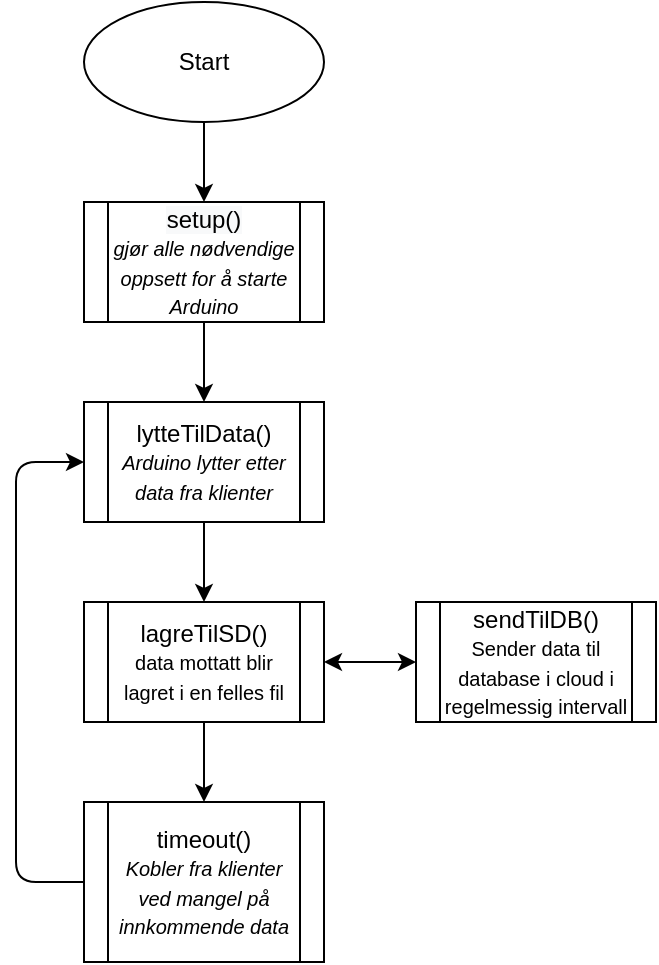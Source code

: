 <mxfile version="14.6.13" type="github">
  <diagram id="s1FAd_AgfW52bGK2yp9e" name="Page-1">
    <mxGraphModel dx="780" dy="1122" grid="1" gridSize="10" guides="1" tooltips="1" connect="1" arrows="1" fold="1" page="1" pageScale="1" pageWidth="827" pageHeight="1169" math="0" shadow="0">
      <root>
        <mxCell id="0" />
        <mxCell id="1" parent="0" />
        <mxCell id="KXGbyRWlH0LsL0UsSs6D-1" value="Start" style="ellipse;whiteSpace=wrap;html=1;" parent="1" vertex="1">
          <mxGeometry x="354" y="60" width="120" height="60" as="geometry" />
        </mxCell>
        <mxCell id="zzjIF3lNwweGvg3sCjhe-6" value="lagreTilSD()&lt;br style=&quot;font-size: 10px&quot;&gt;&lt;font size=&quot;1&quot;&gt;data mottatt blir lagret i en felles fil&lt;br&gt;&lt;/font&gt;" style="shape=process;whiteSpace=wrap;html=1;backgroundOutline=1;" parent="1" vertex="1">
          <mxGeometry x="354" y="360" width="120" height="60" as="geometry" />
        </mxCell>
        <mxCell id="mQ8JqH_8Vb1i8sTAiL1r-1" value="sendTilDB()&lt;br style=&quot;font-size: 10px&quot;&gt;&lt;font size=&quot;1&quot;&gt;Sender data til database i cloud i regelmessig intervall&lt;br&gt;&lt;/font&gt;" style="shape=process;whiteSpace=wrap;html=1;backgroundOutline=1;" parent="1" vertex="1">
          <mxGeometry x="520" y="360" width="120" height="60" as="geometry" />
        </mxCell>
        <mxCell id="mQ8JqH_8Vb1i8sTAiL1r-7" value="&lt;span style=&quot;color: rgb(0 , 0 , 0) ; font-family: &amp;#34;helvetica&amp;#34; ; font-size: 12px ; font-style: normal ; font-weight: 400 ; letter-spacing: normal ; text-align: center ; text-indent: 0px ; text-transform: none ; word-spacing: 0px ; background-color: rgb(248 , 249 , 250)&quot;&gt;setup()&lt;/span&gt;&lt;br style=&quot;color: rgb(0 , 0 , 0) ; font-family: &amp;#34;helvetica&amp;#34; ; font-size: 12px ; font-style: normal ; font-weight: 400 ; letter-spacing: normal ; text-align: center ; text-indent: 0px ; text-transform: none ; word-spacing: 0px ; background-color: rgb(248 , 249 , 250)&quot;&gt;&lt;font face=&quot;helvetica&quot;&gt;&lt;span style=&quot;font-size: 10px&quot;&gt;&lt;i&gt;gjør alle nødvendige oppsett for å starte Arduino&lt;br&gt;&lt;/i&gt;&lt;/span&gt;&lt;/font&gt;" style="shape=process;whiteSpace=wrap;html=1;backgroundOutline=1;" parent="1" vertex="1">
          <mxGeometry x="354" y="160" width="120" height="60" as="geometry" />
        </mxCell>
        <mxCell id="mQ8JqH_8Vb1i8sTAiL1r-8" value="" style="endArrow=classic;html=1;exitX=0.5;exitY=1;exitDx=0;exitDy=0;entryX=0.5;entryY=0;entryDx=0;entryDy=0;" parent="1" source="KXGbyRWlH0LsL0UsSs6D-1" target="mQ8JqH_8Vb1i8sTAiL1r-7" edge="1">
          <mxGeometry width="50" height="50" relative="1" as="geometry">
            <mxPoint x="580" y="110" as="sourcePoint" />
            <mxPoint x="630" y="60" as="targetPoint" />
          </mxGeometry>
        </mxCell>
        <mxCell id="mQ8JqH_8Vb1i8sTAiL1r-9" value="" style="endArrow=classic;html=1;exitX=0.5;exitY=1;exitDx=0;exitDy=0;entryX=0.5;entryY=0;entryDx=0;entryDy=0;" parent="1" source="mQ8JqH_8Vb1i8sTAiL1r-7" target="UrZbUVhcMlJA1jzlY9pw-3" edge="1">
          <mxGeometry width="50" height="50" relative="1" as="geometry">
            <mxPoint x="424" y="130" as="sourcePoint" />
            <mxPoint x="414" y="260" as="targetPoint" />
          </mxGeometry>
        </mxCell>
        <mxCell id="UrZbUVhcMlJA1jzlY9pw-3" value="&lt;span&gt;lytteTilData()&lt;/span&gt;&lt;br&gt;&lt;i&gt;&lt;font style=&quot;font-size: 10px&quot;&gt;Arduino lytter etter data fra klienter&lt;/font&gt;&lt;/i&gt;" style="shape=process;whiteSpace=wrap;html=1;backgroundOutline=1;" parent="1" vertex="1">
          <mxGeometry x="354" y="260" width="120" height="60" as="geometry" />
        </mxCell>
        <mxCell id="UrZbUVhcMlJA1jzlY9pw-7" value="&lt;span&gt;timeout()&lt;/span&gt;&lt;br&gt;&lt;span style=&quot;font-size: 10px&quot;&gt;&lt;i&gt;Kobler fra klienter ved mangel på innkommende data&lt;/i&gt;&lt;/span&gt;" style="shape=process;whiteSpace=wrap;html=1;backgroundOutline=1;" parent="1" vertex="1">
          <mxGeometry x="354" y="460" width="120" height="80" as="geometry" />
        </mxCell>
        <mxCell id="UrZbUVhcMlJA1jzlY9pw-10" value="" style="endArrow=classic;html=1;exitX=0.5;exitY=1;exitDx=0;exitDy=0;entryX=0.5;entryY=0;entryDx=0;entryDy=0;" parent="1" source="UrZbUVhcMlJA1jzlY9pw-3" target="zzjIF3lNwweGvg3sCjhe-6" edge="1">
          <mxGeometry width="50" height="50" relative="1" as="geometry">
            <mxPoint x="490" y="390" as="sourcePoint" />
            <mxPoint x="540" y="340" as="targetPoint" />
          </mxGeometry>
        </mxCell>
        <mxCell id="UrZbUVhcMlJA1jzlY9pw-11" value="" style="endArrow=classic;html=1;exitX=0.5;exitY=1;exitDx=0;exitDy=0;entryX=0.5;entryY=0;entryDx=0;entryDy=0;" parent="1" source="zzjIF3lNwweGvg3sCjhe-6" target="UrZbUVhcMlJA1jzlY9pw-7" edge="1">
          <mxGeometry width="50" height="50" relative="1" as="geometry">
            <mxPoint x="490" y="300" as="sourcePoint" />
            <mxPoint x="540" y="250" as="targetPoint" />
          </mxGeometry>
        </mxCell>
        <mxCell id="UrZbUVhcMlJA1jzlY9pw-13" value="" style="endArrow=classic;html=1;exitX=0;exitY=0.5;exitDx=0;exitDy=0;entryX=0;entryY=0.5;entryDx=0;entryDy=0;" parent="1" source="UrZbUVhcMlJA1jzlY9pw-7" target="UrZbUVhcMlJA1jzlY9pw-3" edge="1">
          <mxGeometry width="50" height="50" relative="1" as="geometry">
            <mxPoint x="490" y="390" as="sourcePoint" />
            <mxPoint x="280" y="310" as="targetPoint" />
            <Array as="points">
              <mxPoint x="320" y="500" />
              <mxPoint x="320" y="290" />
            </Array>
          </mxGeometry>
        </mxCell>
        <mxCell id="UrZbUVhcMlJA1jzlY9pw-15" value="" style="endArrow=classic;startArrow=classic;html=1;exitX=1;exitY=0.5;exitDx=0;exitDy=0;entryX=0;entryY=0.5;entryDx=0;entryDy=0;" parent="1" source="zzjIF3lNwweGvg3sCjhe-6" target="mQ8JqH_8Vb1i8sTAiL1r-1" edge="1">
          <mxGeometry width="50" height="50" relative="1" as="geometry">
            <mxPoint x="490" y="300" as="sourcePoint" />
            <mxPoint x="540" y="250" as="targetPoint" />
          </mxGeometry>
        </mxCell>
      </root>
    </mxGraphModel>
  </diagram>
</mxfile>
